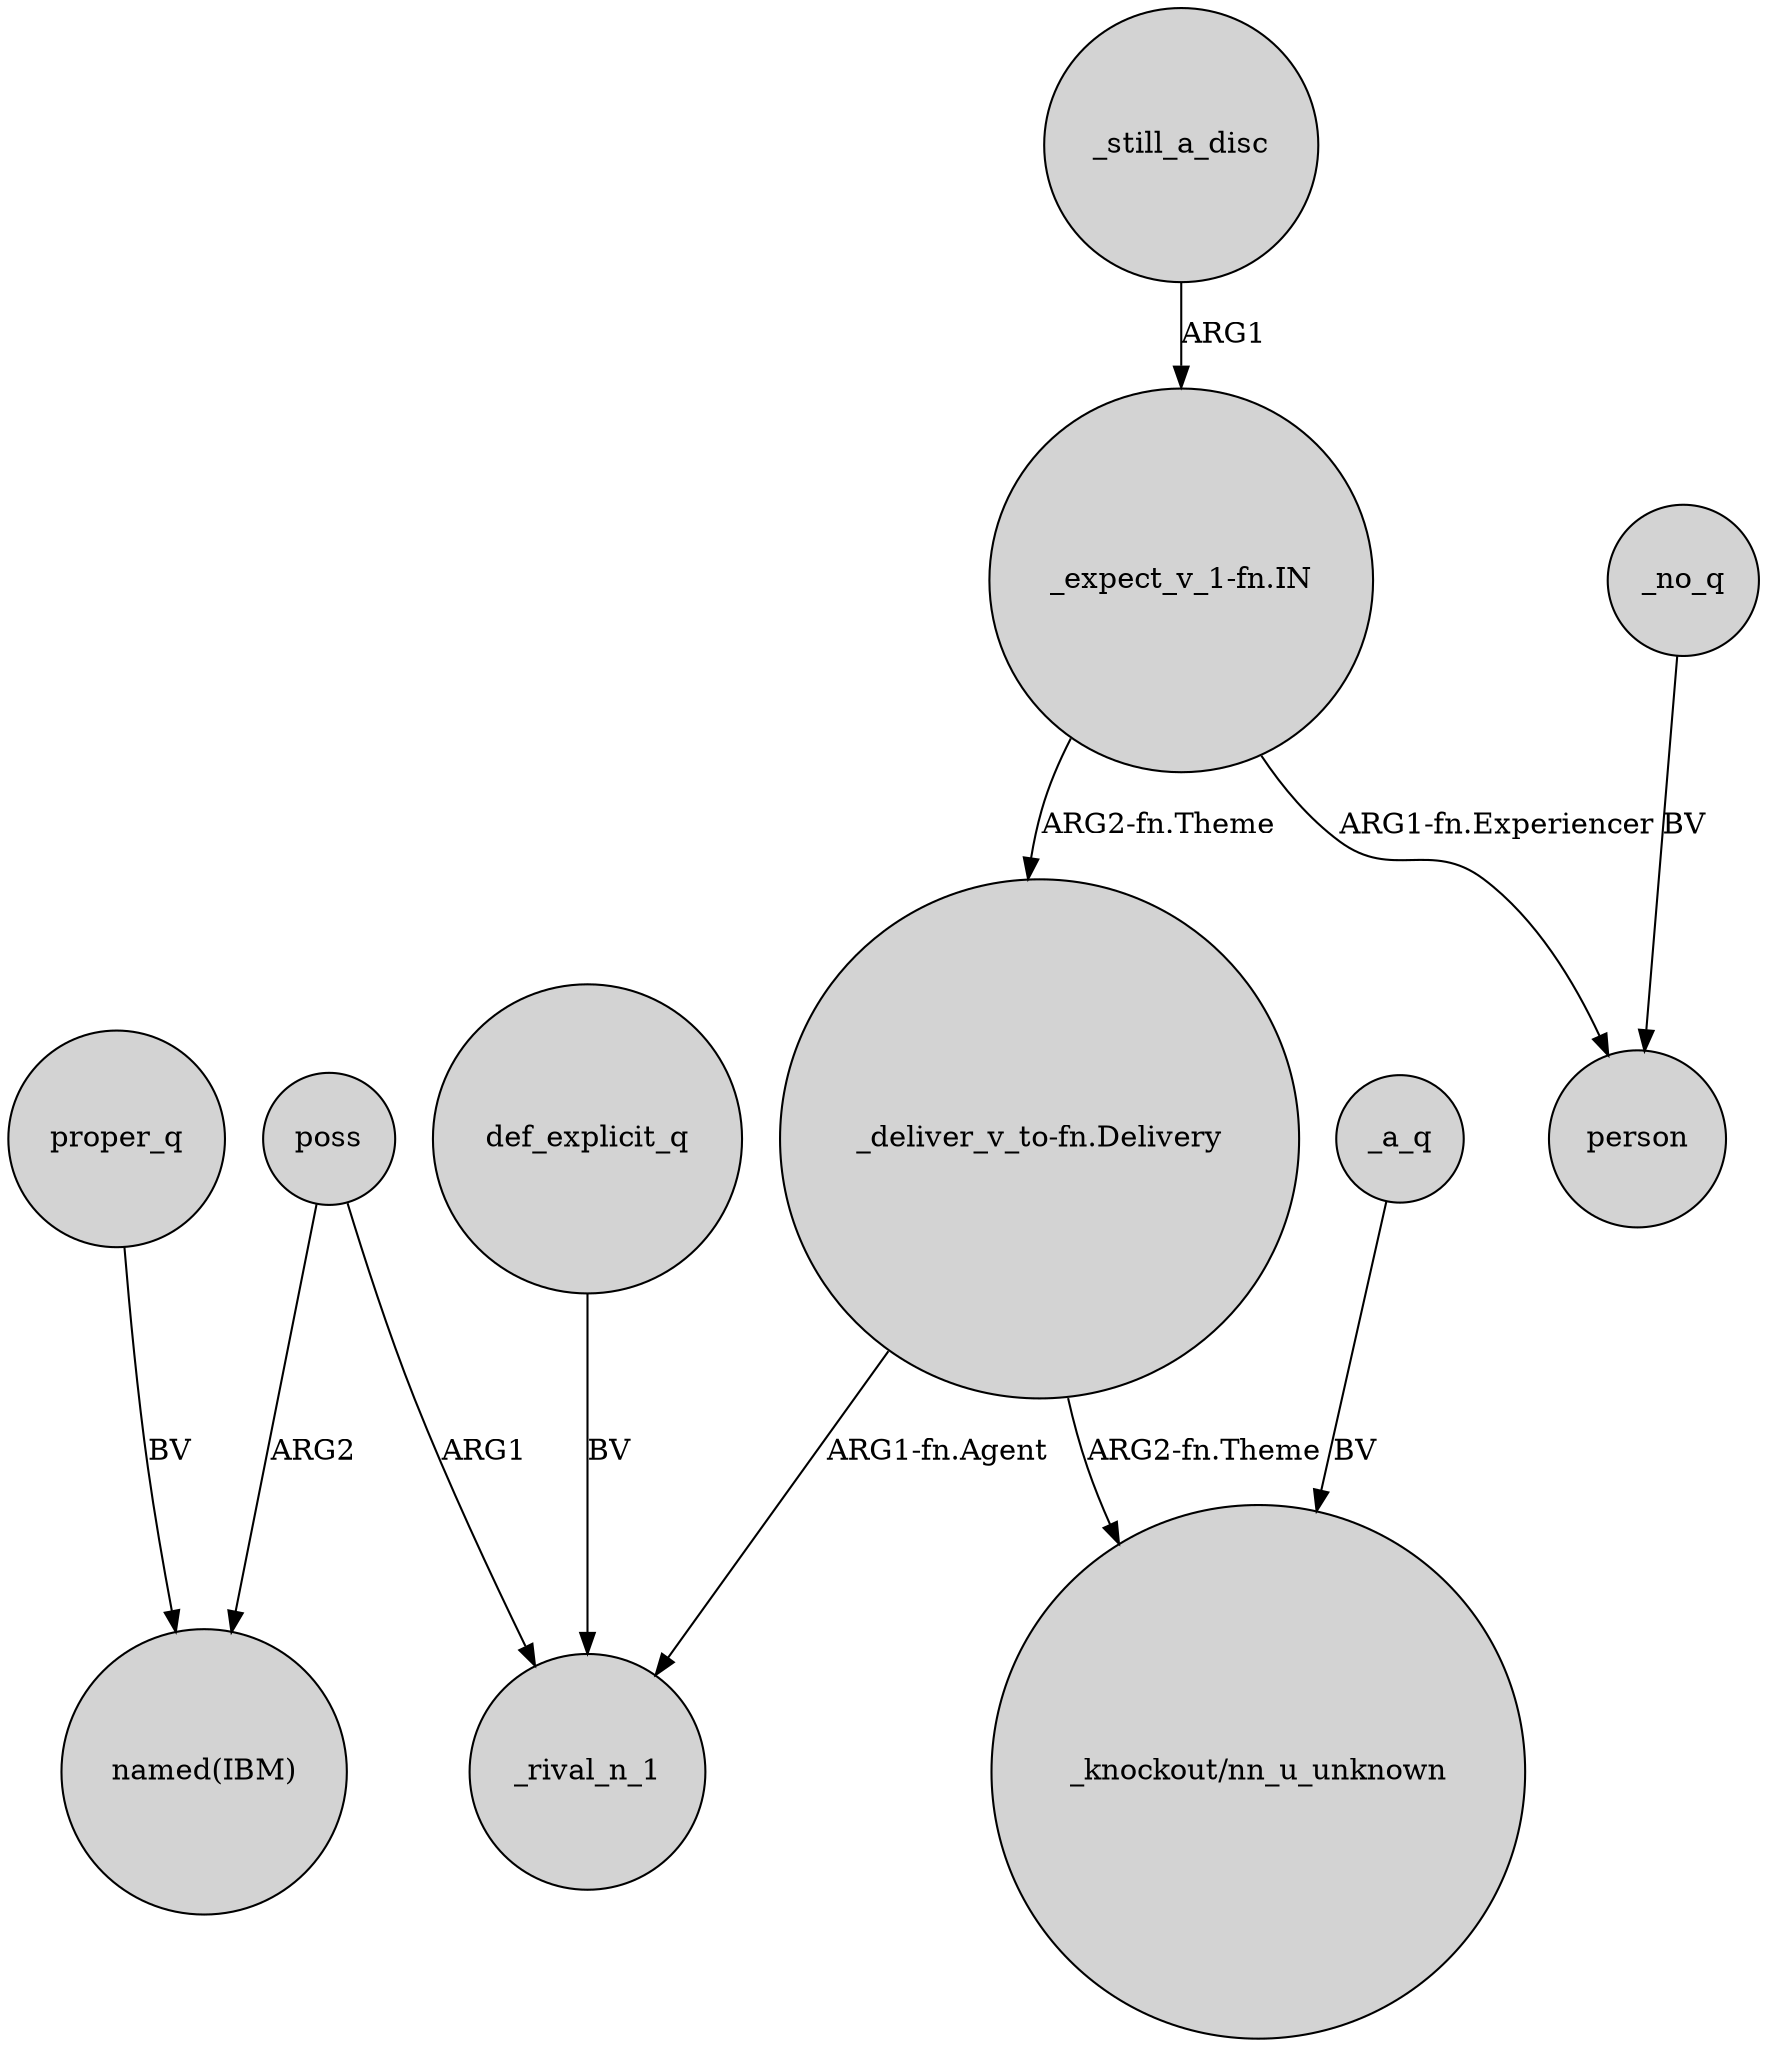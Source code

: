 digraph {
	node [shape=circle style=filled]
	poss -> "named(IBM)" [label=ARG2]
	"_deliver_v_to-fn.Delivery" -> _rival_n_1 [label="ARG1-fn.Agent"]
	proper_q -> "named(IBM)" [label=BV]
	def_explicit_q -> _rival_n_1 [label=BV]
	poss -> _rival_n_1 [label=ARG1]
	_a_q -> "_knockout/nn_u_unknown" [label=BV]
	_still_a_disc -> "_expect_v_1-fn.IN" [label=ARG1]
	"_deliver_v_to-fn.Delivery" -> "_knockout/nn_u_unknown" [label="ARG2-fn.Theme"]
	_no_q -> person [label=BV]
	"_expect_v_1-fn.IN" -> "_deliver_v_to-fn.Delivery" [label="ARG2-fn.Theme"]
	"_expect_v_1-fn.IN" -> person [label="ARG1-fn.Experiencer"]
}
